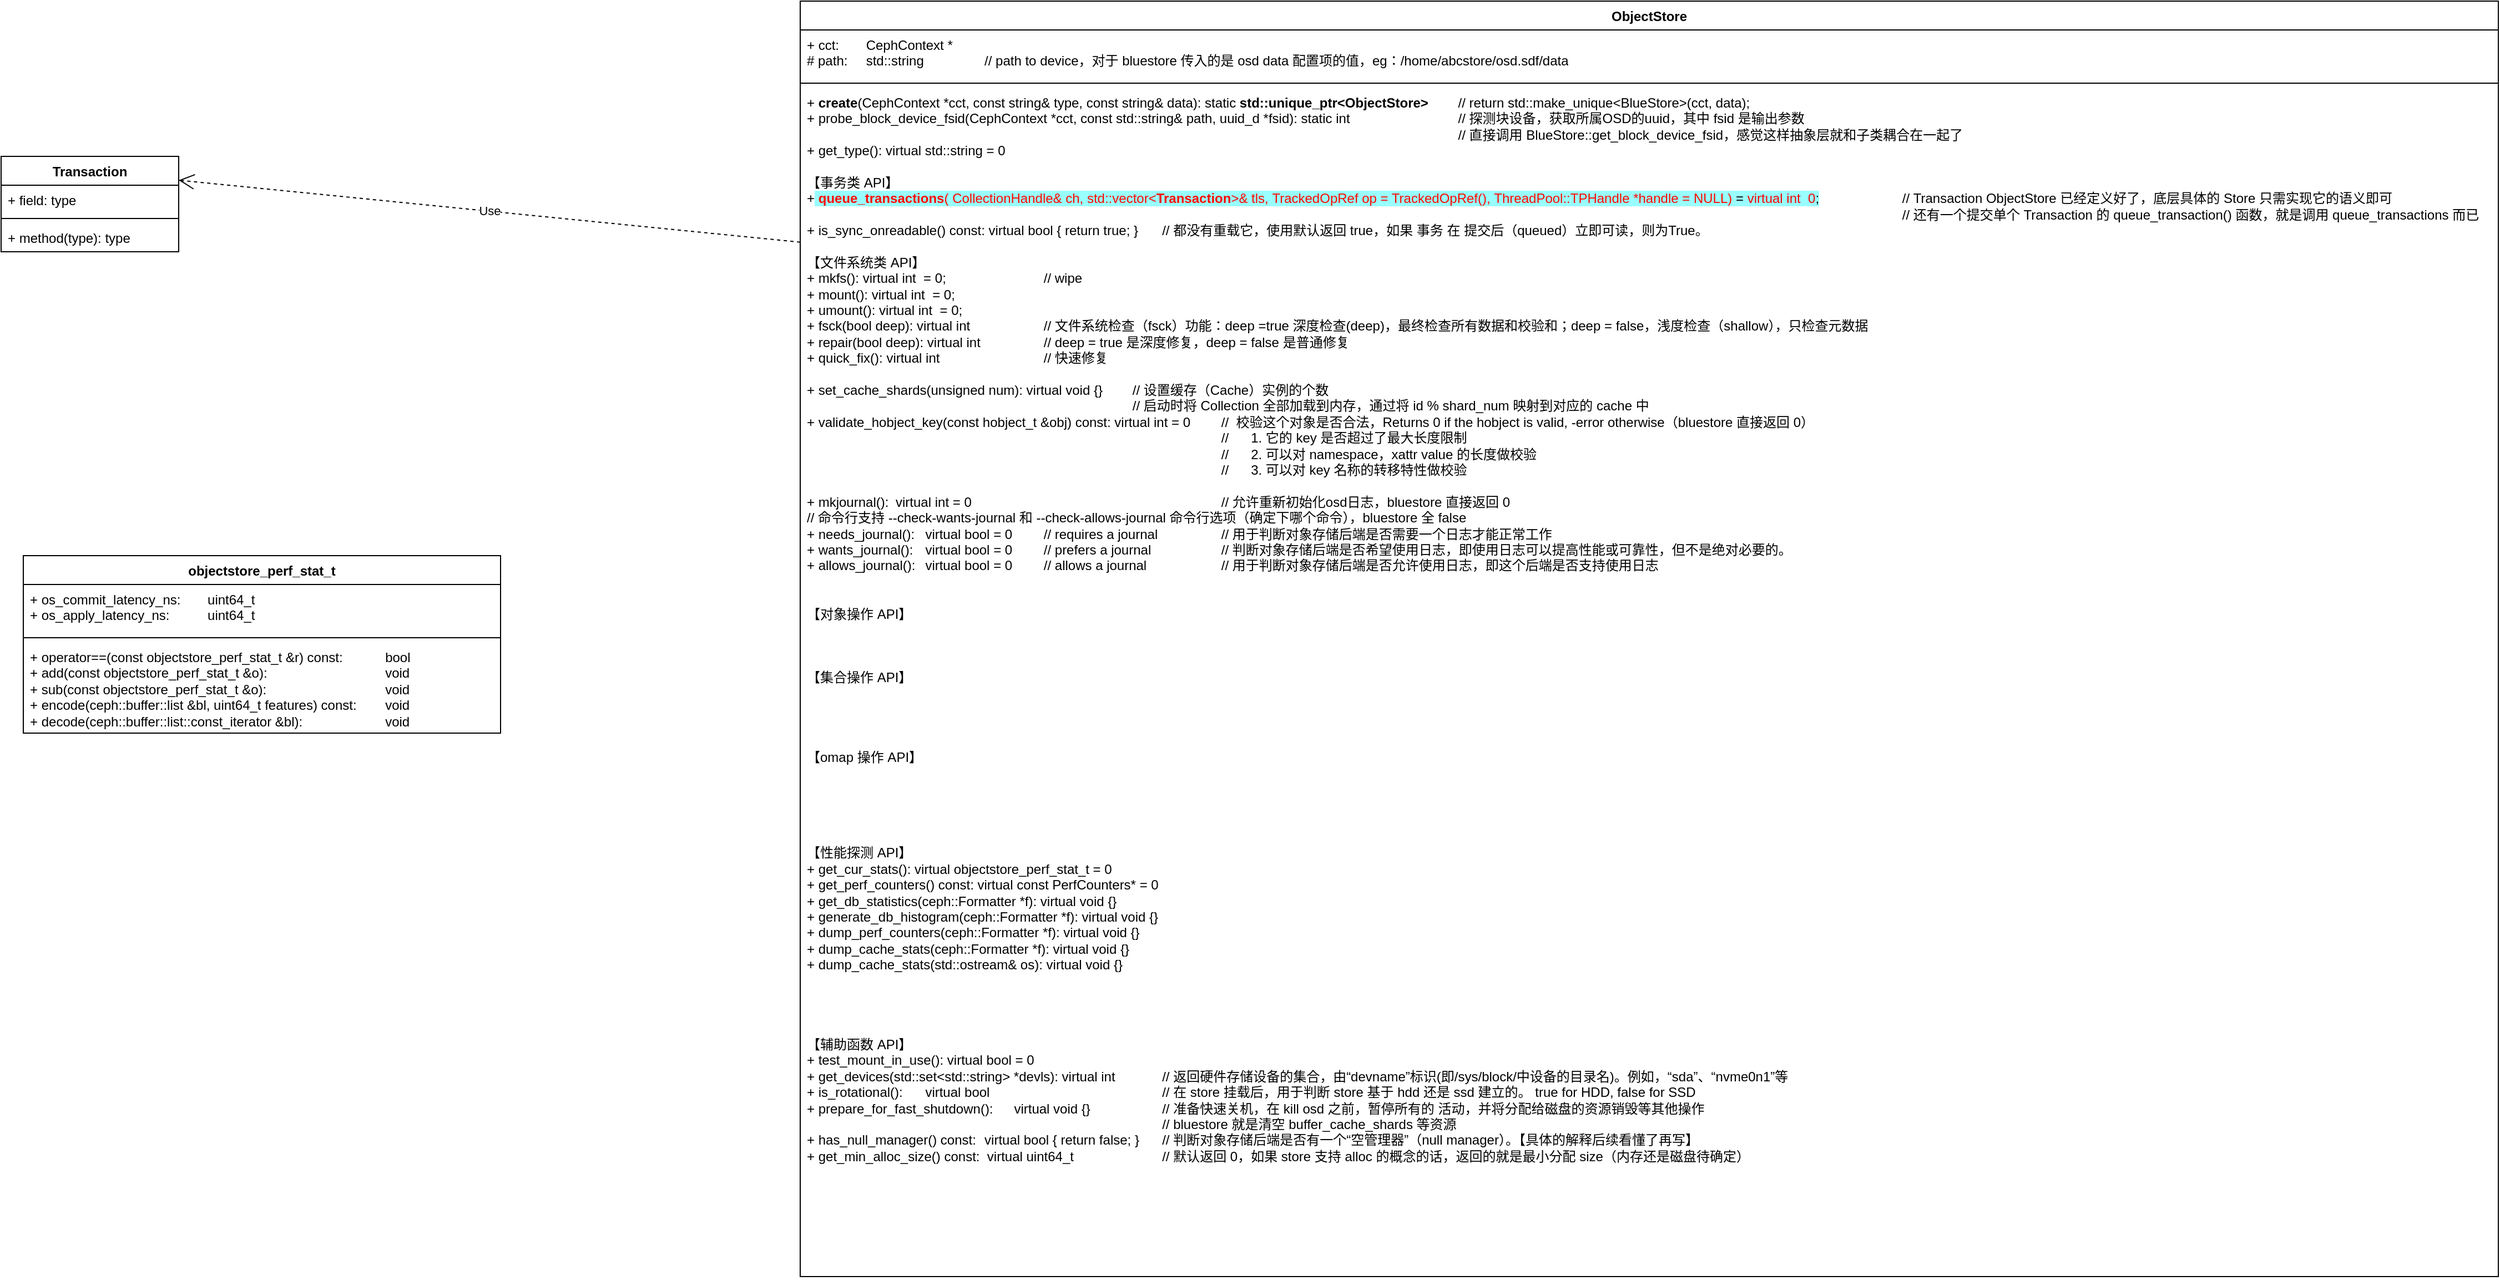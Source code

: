 <mxfile version="24.6.5" type="github">
  <diagram name="第 1 页" id="sBw8oyINrYgJ5OaQSIOL">
    <mxGraphModel dx="2534" dy="1257" grid="1" gridSize="10" guides="1" tooltips="1" connect="1" arrows="1" fold="1" page="1" pageScale="1" pageWidth="827" pageHeight="1169" math="0" shadow="0">
      <root>
        <mxCell id="0" />
        <mxCell id="1" parent="0" />
        <mxCell id="aMAumB6zPVqJgTRKDCEG-1" value="ObjectStore" style="swimlane;fontStyle=1;align=center;verticalAlign=top;childLayout=stackLayout;horizontal=1;startSize=26;horizontalStack=0;resizeParent=1;resizeParentMax=0;resizeLast=0;collapsible=1;marginBottom=0;whiteSpace=wrap;html=1;" parent="1" vertex="1">
          <mxGeometry x="-390" y="210" width="1530" height="1150" as="geometry" />
        </mxCell>
        <mxCell id="aMAumB6zPVqJgTRKDCEG-2" value="+ cct:&lt;span style=&quot;white-space: pre;&quot;&gt;&#x9;&lt;/span&gt;CephContext *&lt;div&gt;#&amp;nbsp;path: &lt;span style=&quot;white-space: pre;&quot;&gt;&#x9;&lt;/span&gt;std::string&lt;span style=&quot;white-space: pre;&quot;&gt;&#x9;&lt;/span&gt;&lt;span style=&quot;white-space: pre;&quot;&gt;&#x9;&lt;/span&gt;//&amp;nbsp;path to device，对于 bluestore 传入的是&amp;nbsp;osd data 配置项的值，eg：/home/abcstore/osd.sdf/data&lt;/div&gt;" style="text;strokeColor=none;fillColor=none;align=left;verticalAlign=top;spacingLeft=4;spacingRight=4;overflow=hidden;rotatable=0;points=[[0,0.5],[1,0.5]];portConstraint=eastwest;whiteSpace=wrap;html=1;" parent="aMAumB6zPVqJgTRKDCEG-1" vertex="1">
          <mxGeometry y="26" width="1530" height="44" as="geometry" />
        </mxCell>
        <mxCell id="aMAumB6zPVqJgTRKDCEG-3" value="" style="line;strokeWidth=1;fillColor=none;align=left;verticalAlign=middle;spacingTop=-1;spacingLeft=3;spacingRight=3;rotatable=0;labelPosition=right;points=[];portConstraint=eastwest;strokeColor=inherit;" parent="aMAumB6zPVqJgTRKDCEG-1" vertex="1">
          <mxGeometry y="70" width="1530" height="8" as="geometry" />
        </mxCell>
        <mxCell id="aMAumB6zPVqJgTRKDCEG-4" value="+ &lt;b&gt;create&lt;/b&gt;(&lt;span style=&quot;background-color: initial;&quot;&gt;CephContext *cct,&amp;nbsp;&lt;/span&gt;&lt;span style=&quot;background-color: initial;&quot;&gt;const string&amp;amp; type,&amp;nbsp;&lt;/span&gt;&lt;span style=&quot;background-color: initial;&quot;&gt;const string&amp;amp; data&lt;/span&gt;): static&amp;nbsp;&lt;b&gt;std::unique_ptr&amp;lt;ObjectStore&amp;gt;&lt;/b&gt;&lt;span style=&quot;white-space: pre;&quot;&gt;&#x9;&lt;/span&gt;//&amp;nbsp;return std::make_unique&amp;lt;BlueStore&amp;gt;(cct, data);&lt;div&gt;+&amp;nbsp;&lt;span style=&quot;background-color: initial;&quot;&gt;probe_block_device_fsid(&lt;/span&gt;&lt;span style=&quot;background-color: initial;&quot;&gt;CephContext *cct,&amp;nbsp;&lt;/span&gt;&lt;span style=&quot;background-color: initial;&quot;&gt;const std::string&amp;amp; path,&amp;nbsp;&lt;/span&gt;&lt;span style=&quot;background-color: initial;&quot;&gt;uuid_d *fsid):&amp;nbsp;&lt;/span&gt;&lt;span style=&quot;background-color: initial;&quot;&gt;static int&lt;span style=&quot;white-space: pre;&quot;&gt;&#x9;&lt;/span&gt;&lt;span style=&quot;white-space: pre;&quot;&gt;&#x9;&lt;/span&gt;&lt;span style=&quot;white-space: pre;&quot;&gt;&#x9;&lt;/span&gt;&lt;span style=&quot;white-space: pre;&quot;&gt;&#x9;&lt;/span&gt;//&amp;nbsp;&lt;/span&gt;&lt;span style=&quot;background-color: initial;&quot;&gt;探测块设备，获取所属OSD的uuid，其中&amp;nbsp;&lt;/span&gt;&lt;span style=&quot;background-color: initial;&quot;&gt;fsid 是输出参数&lt;/span&gt;&lt;/div&gt;&lt;div&gt;&lt;span style=&quot;background-color: initial;&quot;&gt;&lt;span style=&quot;white-space: pre;&quot;&gt;&#x9;&lt;/span&gt;&lt;span style=&quot;white-space: pre;&quot;&gt;&#x9;&lt;/span&gt;&lt;span style=&quot;white-space: pre;&quot;&gt;&#x9;&lt;/span&gt;&lt;span style=&quot;white-space: pre;&quot;&gt;&#x9;&lt;/span&gt;&lt;span style=&quot;white-space: pre;&quot;&gt;&#x9;&lt;/span&gt;&lt;span style=&quot;white-space: pre;&quot;&gt;&#x9;&lt;/span&gt;&lt;span style=&quot;white-space: pre;&quot;&gt;&#x9;&lt;/span&gt;&lt;span style=&quot;white-space: pre;&quot;&gt;&#x9;&lt;/span&gt;&lt;span style=&quot;white-space: pre;&quot;&gt;&#x9;&lt;/span&gt;&lt;span style=&quot;white-space: pre;&quot;&gt;&#x9;&lt;/span&gt;&lt;span style=&quot;white-space: pre;&quot;&gt;&#x9;&lt;/span&gt;&lt;span style=&quot;white-space: pre;&quot;&gt;&#x9;&lt;/span&gt;&lt;span style=&quot;white-space: pre;&quot;&gt;&#x9;&lt;/span&gt;&lt;span style=&quot;white-space: pre;&quot;&gt;&#x9;&lt;/span&gt;&lt;span style=&quot;white-space: pre;&quot;&gt;&#x9;&lt;/span&gt;&lt;span style=&quot;white-space: pre;&quot;&gt;&#x9;&lt;/span&gt;&lt;span style=&quot;white-space: pre;&quot;&gt;&#x9;&lt;/span&gt;&lt;span style=&quot;white-space: pre;&quot;&gt;&#x9;&lt;/span&gt;&lt;span style=&quot;white-space: pre;&quot;&gt;&#x9;&lt;/span&gt;&lt;span style=&quot;white-space: pre;&quot;&gt;&#x9;&lt;/span&gt;&lt;span style=&quot;white-space: pre;&quot;&gt;&#x9;&lt;/span&gt;&lt;span style=&quot;white-space: pre;&quot;&gt;&#x9;&lt;/span&gt;// 直接调用&amp;nbsp;&lt;/span&gt;&lt;span style=&quot;background-color: initial;&quot;&gt;BlueStore::get_block_device_fsid，感觉这样抽象层就和子类耦合在一起了&lt;/span&gt;&lt;span style=&quot;background-color: initial;&quot;&gt;&lt;br&gt;&lt;/span&gt;&lt;/div&gt;&lt;div&gt;&lt;span style=&quot;background-color: initial;&quot;&gt;+&amp;nbsp;&lt;/span&gt;&lt;span style=&quot;background-color: initial;&quot;&gt;get_type():&amp;nbsp;&lt;/span&gt;&lt;span style=&quot;background-color: initial;&quot;&gt;virtual std::string = 0&lt;/span&gt;&lt;/div&gt;&lt;div&gt;&lt;span style=&quot;background-color: initial;&quot;&gt;&lt;br&gt;&lt;/span&gt;&lt;/div&gt;&lt;div&gt;【事务类 API】&lt;/div&gt;&lt;div&gt;&lt;span style=&quot;background-color: initial;&quot;&gt;+&lt;/span&gt;&lt;span style=&quot;background-color: rgb(153, 255, 255);&quot;&gt;&amp;nbsp;&lt;font style=&quot;&quot; color=&quot;#ff0800&quot;&gt;&lt;b&gt;queue_transactions&lt;/b&gt;(&amp;nbsp;CollectionHandle&amp;amp; ch, std::vector&amp;lt;&lt;b&gt;Transaction&lt;/b&gt;&amp;gt;&amp;amp; tls,&amp;nbsp;TrackedOpRef op = TrackedOpRef(),&amp;nbsp;&lt;/font&gt;&lt;font style=&quot;&quot; color=&quot;#ff0800&quot;&gt;ThreadPool::TPHandle *handle = NULL)&lt;/font&gt; =&lt;font style=&quot;&quot; color=&quot;#03ff03&quot;&gt;&amp;nbsp;&lt;/font&gt;&lt;font color=&quot;#f50505&quot;&gt;virtual int&amp;nbsp;&amp;nbsp;0&lt;/font&gt;;&lt;/span&gt;&lt;span style=&quot;background-color: initial; white-space: pre;&quot;&gt;&#x9;&lt;/span&gt;&lt;span style=&quot;background-color: initial; white-space: pre;&quot;&gt;&#x9;&lt;/span&gt;&lt;span style=&quot;background-color: initial; white-space: pre;&quot;&gt;&#x9;&lt;/span&gt;//&amp;nbsp;&lt;span style=&quot;background-color: initial;&quot;&gt;Transaction ObjectStore 已经定义好了，底层具体的 Store 只需实现它的语义即可&lt;/span&gt;&lt;/div&gt;&lt;div&gt;&lt;span style=&quot;background-color: initial;&quot;&gt;&lt;span style=&quot;white-space: pre;&quot;&gt;&#x9;&lt;/span&gt;&lt;span style=&quot;white-space: pre;&quot;&gt;&#x9;&lt;/span&gt;&lt;span style=&quot;white-space: pre;&quot;&gt;&#x9;&lt;/span&gt;&lt;span style=&quot;white-space: pre;&quot;&gt;&#x9;&lt;/span&gt;&lt;span style=&quot;white-space: pre;&quot;&gt;&#x9;&lt;/span&gt;&lt;span style=&quot;white-space: pre;&quot;&gt;&#x9;&lt;/span&gt;&lt;span style=&quot;white-space: pre;&quot;&gt;&#x9;&lt;/span&gt;&lt;span style=&quot;white-space: pre;&quot;&gt;&#x9;&lt;/span&gt;&lt;span style=&quot;white-space: pre;&quot;&gt;&#x9;&lt;/span&gt;&lt;span style=&quot;white-space: pre;&quot;&gt;&#x9;&lt;/span&gt;&lt;span style=&quot;white-space: pre;&quot;&gt;&#x9;&lt;/span&gt;&lt;span style=&quot;white-space: pre;&quot;&gt;&#x9;&lt;/span&gt;&lt;span style=&quot;white-space: pre;&quot;&gt;&#x9;&lt;/span&gt;&lt;span style=&quot;white-space: pre;&quot;&gt;&#x9;&lt;/span&gt;&lt;span style=&quot;white-space: pre;&quot;&gt;&#x9;&lt;/span&gt;&lt;span style=&quot;white-space: pre;&quot;&gt;&#x9;&lt;/span&gt;&lt;span style=&quot;white-space: pre;&quot;&gt;&#x9;&lt;/span&gt;&lt;span style=&quot;white-space: pre;&quot;&gt;&#x9;&lt;/span&gt;&lt;span style=&quot;white-space: pre;&quot;&gt;&#x9;&lt;/span&gt;&lt;span style=&quot;white-space: pre;&quot;&gt;&#x9;&lt;/span&gt;&lt;span style=&quot;white-space: pre;&quot;&gt;&#x9;&lt;/span&gt;&lt;span style=&quot;white-space: pre;&quot;&gt;&#x9;&lt;/span&gt;&lt;span style=&quot;white-space: pre;&quot;&gt;&#x9;&lt;/span&gt;&lt;span style=&quot;white-space: pre;&quot;&gt;&#x9;&lt;/span&gt;&lt;span style=&quot;white-space: pre;&quot;&gt;&#x9;&lt;/span&gt;&lt;span style=&quot;white-space: pre;&quot;&gt;&#x9;&lt;/span&gt;&lt;span style=&quot;white-space: pre;&quot;&gt;&#x9;&lt;/span&gt;&lt;span style=&quot;white-space: pre;&quot;&gt;&#x9;&lt;/span&gt;&lt;span style=&quot;white-space: pre;&quot;&gt;&#x9;&lt;/span&gt;&lt;span style=&quot;white-space: pre;&quot;&gt;&#x9;&lt;/span&gt;&lt;span style=&quot;white-space: pre;&quot;&gt;&#x9;&lt;/span&gt;&lt;span style=&quot;white-space: pre;&quot;&gt;&#x9;&lt;/span&gt;&lt;span style=&quot;white-space: pre;&quot;&gt;&#x9;&lt;/span&gt;&lt;span style=&quot;white-space: pre;&quot;&gt;&#x9;&lt;/span&gt;&lt;span style=&quot;white-space: pre;&quot;&gt;&#x9;&lt;/span&gt;&lt;span style=&quot;white-space: pre;&quot;&gt;&#x9;&lt;span style=&quot;white-space: pre;&quot;&gt;&#x9;&lt;/span&gt;&lt;/span&gt;// 还有一个提交单个 Transaction 的&amp;nbsp;&lt;/span&gt;&lt;span style=&quot;background-color: initial;&quot;&gt;queue_transaction() 函数，就是调用&amp;nbsp;&lt;/span&gt;&lt;span style=&quot;background-color: initial;&quot;&gt;queue_transactions 而已&lt;/span&gt;&lt;span style=&quot;background-color: initial;&quot;&gt;&lt;br&gt;&lt;/span&gt;&lt;/div&gt;&lt;div&gt;&lt;span style=&quot;background-color: initial;&quot;&gt;+&amp;nbsp;&lt;/span&gt;&lt;span style=&quot;background-color: initial;&quot;&gt;is_sync_onreadable() const:&amp;nbsp;&lt;/span&gt;&lt;span style=&quot;background-color: initial;&quot;&gt;virtual bool { return true; }&lt;span style=&quot;white-space: pre;&quot;&gt;&#x9;&lt;/span&gt;// 都没有重载它，使用默认返回 true，&lt;/span&gt;&lt;span style=&quot;background-color: initial;&quot;&gt;如果 事务 在 提交后（queued）立即可读，则为True。&lt;/span&gt;&lt;/div&gt;&lt;div&gt;&lt;span style=&quot;background-color: initial;&quot;&gt;&lt;br&gt;&lt;/span&gt;&lt;/div&gt;&lt;div&gt;&lt;span style=&quot;background-color: initial;&quot;&gt;【文件系统类 API】&lt;/span&gt;&lt;/div&gt;&lt;div&gt;&lt;span style=&quot;background-color: initial;&quot;&gt;+&amp;nbsp;&lt;/span&gt;&lt;span style=&quot;background-color: initial;&quot;&gt;mkfs():&amp;nbsp;&lt;/span&gt;&lt;span style=&quot;background-color: initial;&quot;&gt;virtual int&lt;/span&gt;&lt;span style=&quot;background-color: initial;&quot;&gt;&amp;nbsp;&lt;/span&gt;&lt;span style=&quot;background-color: initial;&quot;&gt;&amp;nbsp;= 0;&amp;nbsp; &lt;/span&gt;&lt;span style=&quot;background-color: initial; white-space: pre;&quot;&gt;&#x9;&lt;/span&gt;&lt;span style=&quot;background-color: initial; white-space: pre;&quot;&gt;&#x9;&lt;/span&gt;&lt;span style=&quot;background-color: initial; white-space: pre;&quot;&gt;&#x9;&lt;/span&gt;&lt;span style=&quot;background-color: initial;&quot;&gt;// wipe&lt;/span&gt;&lt;/div&gt;&lt;div&gt;&lt;span style=&quot;background-color: initial;&quot;&gt;&lt;div&gt;+ mount():&amp;nbsp;&lt;span style=&quot;background-color: initial;&quot;&gt;virtual int&lt;/span&gt;&lt;span style=&quot;background-color: initial;&quot;&gt;&amp;nbsp;&lt;/span&gt;&lt;span style=&quot;background-color: initial;&quot;&gt;&amp;nbsp;= 0;&lt;/span&gt;&lt;/div&gt;&lt;/span&gt;&lt;span style=&quot;background-color: initial;&quot;&gt;&lt;div&gt;+ umount():&amp;nbsp;&lt;span style=&quot;background-color: initial;&quot;&gt;virtual int&lt;/span&gt;&lt;span style=&quot;background-color: initial;&quot;&gt;&amp;nbsp;&lt;/span&gt;&lt;span style=&quot;background-color: initial;&quot;&gt;&amp;nbsp;= 0;&lt;/span&gt;&lt;/div&gt;&lt;/span&gt;&lt;span style=&quot;background-color: initial;&quot;&gt;&lt;div&gt;+ fsck(bool deep):&amp;nbsp;virtual int&lt;span style=&quot;white-space: pre;&quot;&gt;&#x9;&lt;/span&gt;&lt;span style=&quot;white-space: pre;&quot;&gt;&#x9;&lt;/span&gt;&lt;span style=&quot;white-space: pre;&quot;&gt;&#x9;&lt;/span&gt;//&amp;nbsp;文件系统检查（fsck）功能：deep =true 深度检查(deep)，最终检查所有数据和校验和；deep = false，浅度检查（shallow），只检查元数据&lt;/div&gt;&lt;div&gt;+&amp;nbsp;repair(bool deep):&amp;nbsp;virtual int&lt;span style=&quot;white-space: pre;&quot;&gt;&#x9;&lt;/span&gt;&lt;span style=&quot;white-space: pre;&quot;&gt;&#x9;&lt;/span&gt;&lt;span style=&quot;white-space: pre;&quot;&gt;&#x9;&lt;/span&gt;// deep = true 是深度修复，deep = false 是普通修复&lt;/div&gt;&lt;div&gt;+&amp;nbsp;quick_fix():&amp;nbsp;virtual int&amp;nbsp;&lt;span style=&quot;white-space: pre;&quot;&gt;&#x9;&lt;/span&gt;&lt;span style=&quot;white-space: pre;&quot;&gt;&#x9;&lt;/span&gt;&lt;span style=&quot;white-space: pre;&quot;&gt;&#x9;&lt;/span&gt;&lt;span style=&quot;white-space: pre;&quot;&gt;&#x9;&lt;/span&gt;// 快速修复&lt;/div&gt;&lt;div&gt;&lt;br&gt;&lt;/div&gt;&lt;div&gt;+&amp;nbsp;set_cache_shards(unsigned num):&amp;nbsp;virtual void {}&lt;span style=&quot;white-space: pre;&quot;&gt;&#x9;&lt;/span&gt;// 设置缓存（Cache）实例的个数&lt;/div&gt;&lt;div&gt;&lt;span style=&quot;white-space: pre;&quot;&gt;&#x9;&lt;/span&gt;&lt;span style=&quot;white-space: pre;&quot;&gt;&#x9;&lt;/span&gt;&lt;span style=&quot;white-space: pre;&quot;&gt;&#x9;&lt;/span&gt;&lt;span style=&quot;white-space: pre;&quot;&gt;&#x9;&lt;/span&gt;&lt;span style=&quot;white-space: pre;&quot;&gt;&#x9;&lt;/span&gt;&lt;span style=&quot;white-space: pre;&quot;&gt;&#x9;&lt;/span&gt;&lt;span style=&quot;white-space: pre;&quot;&gt;&#x9;&lt;/span&gt;&lt;span style=&quot;white-space: pre;&quot;&gt;&#x9;&lt;/span&gt;&lt;span style=&quot;white-space: pre;&quot;&gt;&#x9;&lt;/span&gt;&lt;span style=&quot;white-space: pre;&quot;&gt;&#x9;&lt;/span&gt;&lt;span style=&quot;white-space: pre;&quot;&gt;&#x9;&lt;/span&gt;// 启动时将 Collection 全部加载到内存，通过将 id %&amp;nbsp;shard_num 映射到对应的 cache 中&lt;br&gt;&lt;/div&gt;&lt;div&gt;+&amp;nbsp;validate_hobject_key(const hobject_t &amp;amp;obj) const:&amp;nbsp;virtual int = 0&lt;span style=&quot;white-space: pre;&quot;&gt;&#x9;&lt;/span&gt;//&amp;nbsp; 校验这个对象是否合法，Returns 0 if the hobject is valid, -error otherwise（bluestore 直接返回 0）&lt;/div&gt;&lt;div&gt;&lt;span style=&quot;white-space: pre;&quot;&gt;&#x9;&lt;/span&gt;&lt;span style=&quot;white-space: pre;&quot;&gt;&#x9;&lt;/span&gt;&lt;span style=&quot;white-space: pre;&quot;&gt;&#x9;&lt;/span&gt;&lt;span style=&quot;white-space: pre;&quot;&gt;&#x9;&lt;/span&gt;&lt;span style=&quot;white-space: pre;&quot;&gt;&#x9;&lt;/span&gt;&lt;span style=&quot;white-space: pre;&quot;&gt;&#x9;&lt;/span&gt;&lt;span style=&quot;white-space: pre;&quot;&gt;&#x9;&lt;/span&gt;&lt;span style=&quot;white-space: pre;&quot;&gt;&#x9;&lt;/span&gt;&lt;span style=&quot;white-space: pre;&quot;&gt;&#x9;&lt;/span&gt;&lt;span style=&quot;white-space: pre;&quot;&gt;&#x9;&lt;/span&gt;&lt;span style=&quot;white-space: pre;&quot;&gt;&#x9;&lt;/span&gt;&lt;span style=&quot;white-space: pre;&quot;&gt;&#x9;&lt;/span&gt;&lt;span style=&quot;white-space: pre;&quot;&gt;&#x9;&lt;/span&gt;&lt;span style=&quot;white-space: pre;&quot;&gt;&#x9;&lt;/span&gt;//&lt;span style=&quot;white-space: pre;&quot;&gt;&#x9;&lt;/span&gt;1. 它的 key 是否超过了最大长度限制&lt;br&gt;&lt;/div&gt;&lt;div&gt;&lt;span style=&quot;white-space: pre;&quot;&gt;&#x9;&lt;/span&gt;&lt;span style=&quot;white-space: pre;&quot;&gt;&#x9;&lt;/span&gt;&lt;span style=&quot;white-space: pre;&quot;&gt;&#x9;&lt;/span&gt;&lt;span style=&quot;white-space: pre;&quot;&gt;&#x9;&lt;/span&gt;&lt;span style=&quot;white-space: pre;&quot;&gt;&#x9;&lt;/span&gt;&lt;span style=&quot;white-space: pre;&quot;&gt;&#x9;&lt;/span&gt;&lt;span style=&quot;white-space: pre;&quot;&gt;&#x9;&lt;/span&gt;&lt;span style=&quot;white-space: pre;&quot;&gt;&#x9;&lt;/span&gt;&lt;span style=&quot;white-space: pre;&quot;&gt;&#x9;&lt;/span&gt;&lt;span style=&quot;white-space: pre;&quot;&gt;&#x9;&lt;/span&gt;&lt;span style=&quot;white-space: pre;&quot;&gt;&#x9;&lt;/span&gt;&lt;span style=&quot;white-space: pre;&quot;&gt;&#x9;&lt;/span&gt;&lt;span style=&quot;white-space: pre;&quot;&gt;&#x9;&lt;/span&gt;&lt;span style=&quot;white-space: pre;&quot;&gt;&#x9;&lt;/span&gt;//&lt;span style=&quot;white-space: pre;&quot;&gt;&#x9;&lt;/span&gt;2. 可以对 namespace，xattr value 的长度做校验&lt;br&gt;&lt;/div&gt;&lt;div&gt;&lt;span style=&quot;white-space: pre;&quot;&gt;&#x9;&lt;/span&gt;&lt;span style=&quot;white-space: pre;&quot;&gt;&#x9;&lt;/span&gt;&lt;span style=&quot;white-space: pre;&quot;&gt;&#x9;&lt;/span&gt;&lt;span style=&quot;white-space: pre;&quot;&gt;&#x9;&lt;/span&gt;&lt;span style=&quot;white-space: pre;&quot;&gt;&#x9;&lt;/span&gt;&lt;span style=&quot;white-space: pre;&quot;&gt;&#x9;&lt;/span&gt;&lt;span style=&quot;white-space: pre;&quot;&gt;&#x9;&lt;/span&gt;&lt;span style=&quot;white-space: pre;&quot;&gt;&#x9;&lt;/span&gt;&lt;span style=&quot;white-space: pre;&quot;&gt;&#x9;&lt;/span&gt;&lt;span style=&quot;white-space: pre;&quot;&gt;&#x9;&lt;/span&gt;&lt;span style=&quot;white-space: pre;&quot;&gt;&#x9;&lt;/span&gt;&lt;span style=&quot;white-space: pre;&quot;&gt;&#x9;&lt;/span&gt;&lt;span style=&quot;white-space: pre;&quot;&gt;&#x9;&lt;/span&gt;&lt;span style=&quot;white-space: pre;&quot;&gt;&#x9;&lt;/span&gt;//&lt;span style=&quot;white-space: pre;&quot;&gt;&#x9;&lt;/span&gt;3. 可以对 key 名称的转移特性做校验&lt;br&gt;&lt;/div&gt;&lt;/span&gt;&lt;span style=&quot;background-color: initial;&quot;&gt;&lt;div&gt;&lt;br&gt;&lt;/div&gt;&lt;div&gt;+&amp;nbsp;mkjournal():&lt;span style=&quot;white-space: pre;&quot;&gt;&#x9;&lt;/span&gt;&lt;span style=&quot;background-color: initial;&quot;&gt;virtual int = 0&lt;span style=&quot;white-space: pre;&quot;&gt;&#x9;&lt;/span&gt;&lt;span style=&quot;white-space: pre;&quot;&gt;&#x9;&lt;/span&gt;&lt;span style=&quot;white-space: pre;&quot;&gt;&#x9;&lt;/span&gt;&lt;span style=&quot;white-space: pre;&quot;&gt;&#x9;&lt;/span&gt;&lt;span style=&quot;white-space: pre;&quot;&gt;&#x9;&lt;/span&gt;&lt;span style=&quot;white-space: pre;&quot;&gt;&#x9;&lt;/span&gt;&lt;span style=&quot;white-space: pre;&quot;&gt;&#x9;&lt;/span&gt;&lt;span style=&quot;white-space: pre;&quot;&gt;&#x9;&lt;/span&gt;&lt;span style=&quot;white-space: pre;&quot;&gt;&#x9;&lt;/span&gt;//&amp;nbsp;&lt;/span&gt;&lt;span style=&quot;background-color: initial;&quot;&gt;允许重新初始化osd日志，&lt;/span&gt;&lt;span style=&quot;background-color: initial;&quot;&gt;bluestore&lt;/span&gt;&lt;span style=&quot;background-color: initial;&quot;&gt;&amp;nbsp;直接返回 0&lt;/span&gt;&lt;/div&gt;&lt;/span&gt;&lt;span style=&quot;background-color: initial;&quot;&gt;&lt;div&gt;// 命令行支持 --check-wants-journal 和 --check-allows-journal&amp;nbsp;&lt;span style=&quot;background-color: initial;&quot;&gt;命令行选项（确定下哪个命令），bluestore 全 false&lt;/span&gt;&lt;/div&gt;&lt;/span&gt;&lt;span style=&quot;background-color: initial;&quot;&gt;&lt;div&gt;+&amp;nbsp;needs_journal():&lt;span style=&quot;white-space: pre;&quot;&gt;&#x9;&lt;/span&gt;&lt;span style=&quot;background-color: initial;&quot;&gt;virtual bool&amp;nbsp;&lt;/span&gt;&lt;span style=&quot;background-color: initial;&quot;&gt;= 0&lt;span style=&quot;white-space: pre;&quot;&gt;&#x9;&lt;/span&gt;//&amp;nbsp;&lt;/span&gt;&lt;span style=&quot;background-color: initial;&quot;&gt;requires a journal&lt;span style=&quot;white-space: pre;&quot;&gt;&#x9;&lt;/span&gt;&lt;span style=&quot;white-space: pre;&quot;&gt;&#x9;&lt;/span&gt;&lt;span style=&quot;white-space: pre;&quot;&gt;&#x9;&lt;/span&gt;//&amp;nbsp;&lt;/span&gt;&lt;span style=&quot;background-color: initial;&quot;&gt;用于判断对象存储后端是否需要一个日志才能正常工作&lt;/span&gt;&lt;/div&gt;&lt;div&gt;&lt;span style=&quot;background-color: initial;&quot;&gt;+&amp;nbsp;&lt;/span&gt;&lt;span style=&quot;background-color: initial;&quot;&gt;wants_journal()&lt;/span&gt;&lt;span style=&quot;background-color: initial;&quot;&gt;:&lt;/span&gt;&lt;span style=&quot;background-color: initial; white-space: pre;&quot;&gt;&#x9;&lt;/span&gt;&lt;span style=&quot;background-color: initial;&quot;&gt;virtual bool&amp;nbsp;&lt;/span&gt;&lt;span style=&quot;background-color: initial;&quot;&gt;= 0&lt;span style=&quot;white-space: pre;&quot;&gt;&#x9;&lt;/span&gt;//&amp;nbsp;&lt;/span&gt;&lt;span style=&quot;background-color: initial;&quot;&gt;prefers a journal&lt;span style=&quot;white-space: pre;&quot;&gt;&#x9;&lt;/span&gt;&lt;span style=&quot;white-space: pre;&quot;&gt;&#x9;&lt;/span&gt;&lt;span style=&quot;white-space: pre;&quot;&gt;&#x9;&lt;/span&gt;//&amp;nbsp;&lt;/span&gt;&lt;span style=&quot;background-color: initial;&quot;&gt;判断对象存储后端是否希望使用日志，即使用日志可以提高性能或可靠性，但不是绝对必要的。&lt;/span&gt;&lt;/div&gt;&lt;/span&gt;&lt;span style=&quot;background-color: initial;&quot;&gt;&lt;div&gt;&lt;span style=&quot;background-color: initial;&quot;&gt;+&amp;nbsp;&lt;/span&gt;&lt;span style=&quot;background-color: initial;&quot;&gt;allows_journal()&lt;/span&gt;&lt;span style=&quot;background-color: initial;&quot;&gt;:&lt;/span&gt;&lt;span style=&quot;background-color: initial; white-space: pre;&quot;&gt;&#x9;&lt;/span&gt;&lt;span style=&quot;background-color: initial;&quot;&gt;virtual bool&amp;nbsp;&lt;/span&gt;&lt;span style=&quot;background-color: initial;&quot;&gt;= 0&lt;span style=&quot;white-space: pre;&quot;&gt;&#x9;&lt;/span&gt;//&amp;nbsp;&lt;/span&gt;&lt;span style=&quot;background-color: initial;&quot;&gt;allows a journal&lt;span style=&quot;white-space: pre;&quot;&gt;&#x9;&lt;/span&gt;&lt;span style=&quot;white-space: pre;&quot;&gt;&#x9;&lt;/span&gt;&lt;span style=&quot;white-space: pre;&quot;&gt;&#x9;&lt;/span&gt;//&amp;nbsp;&lt;/span&gt;&lt;span style=&quot;background-color: initial;&quot;&gt;用于判断对象存储后端是否允许使用日志，即这个后端是否支持使用日志&lt;/span&gt;&lt;/div&gt;&lt;/span&gt;&lt;span style=&quot;background-color: initial;&quot;&gt;&lt;div&gt;&lt;br&gt;&lt;/div&gt;&lt;div&gt;&lt;br&gt;&lt;/div&gt;&lt;div&gt;【对象操作 API】&lt;/div&gt;&lt;div&gt;&lt;br&gt;&lt;/div&gt;&lt;div&gt;&lt;br&gt;&lt;/div&gt;&lt;div&gt;&lt;br&gt;&lt;/div&gt;&lt;div&gt;【集合操作 API】&lt;/div&gt;&lt;div&gt;&lt;br&gt;&lt;/div&gt;&lt;div&gt;&lt;br&gt;&lt;/div&gt;&lt;div&gt;&lt;br&gt;&lt;/div&gt;&lt;div&gt;&lt;br&gt;&lt;/div&gt;&lt;div&gt;【omap 操作 API】&lt;/div&gt;&lt;div&gt;&lt;br&gt;&lt;/div&gt;&lt;div&gt;&lt;br&gt;&lt;/div&gt;&lt;div&gt;&lt;br&gt;&lt;/div&gt;&lt;div&gt;&lt;br&gt;&lt;/div&gt;&lt;div&gt;&lt;br&gt;&lt;/div&gt;&lt;div&gt;【性能探测 API】&lt;/div&gt;&lt;div&gt;+&amp;nbsp;get_cur_stats(): virtual objectstore_perf_stat_t = 0&lt;/div&gt;&lt;div&gt;+&amp;nbsp;get_perf_counters() const:&amp;nbsp;virtual const PerfCounters* = 0&lt;/div&gt;&lt;div&gt;+&amp;nbsp;get_db_statistics(ceph::Formatter *f):&amp;nbsp;virtual void {}&lt;/div&gt;&lt;div&gt;+&amp;nbsp;generate_db_histogram&lt;span style=&quot;background-color: initial;&quot;&gt;(ceph::Formatter *f):&amp;nbsp;virtual void {}&lt;/span&gt;&lt;/div&gt;&lt;div&gt;&lt;span style=&quot;background-color: initial;&quot;&gt;+&amp;nbsp;&lt;/span&gt;&lt;span style=&quot;background-color: initial;&quot;&gt;dump_perf_counters(ceph::Formatter *f):&amp;nbsp;&lt;/span&gt;&lt;span style=&quot;background-color: initial;&quot;&gt;virtual void {}&lt;/span&gt;&lt;/div&gt;&lt;div&gt;&lt;span style=&quot;background-color: initial;&quot;&gt;+&amp;nbsp;&lt;/span&gt;&lt;span style=&quot;background-color: initial;&quot;&gt;dump_cache_stats(ceph::Formatter *f):&amp;nbsp;&lt;/span&gt;&lt;span style=&quot;background-color: initial;&quot;&gt;virtual void&amp;nbsp;&lt;/span&gt;&lt;span style=&quot;background-color: initial;&quot;&gt;{}&lt;/span&gt;&lt;/div&gt;&lt;div&gt;&lt;span style=&quot;background-color: initial;&quot;&gt;+&amp;nbsp;&lt;/span&gt;&lt;span style=&quot;background-color: initial;&quot;&gt;dump_cache_stats(std::ostream&amp;amp; os):&amp;nbsp;&lt;/span&gt;&lt;span style=&quot;background-color: initial;&quot;&gt;virtual void {}&lt;/span&gt;&lt;/div&gt;&lt;/span&gt;&lt;span style=&quot;background-color: initial;&quot;&gt;&lt;div&gt;&lt;br&gt;&lt;/div&gt;&lt;div&gt;&lt;br&gt;&lt;/div&gt;&lt;div&gt;&lt;br&gt;&lt;/div&gt;&lt;div&gt;&lt;br&gt;&lt;/div&gt;&lt;div&gt;【辅助函数 API】&lt;/div&gt;&lt;div&gt;+ test_mount_in_use():&amp;nbsp;virtual bool = 0&lt;br&gt;&lt;/div&gt;&lt;div&gt;+ get_devices(std::set&amp;lt;std::string&amp;gt; *devls):&amp;nbsp;virtual int&lt;span style=&quot;white-space: pre;&quot;&gt;&#x9;&lt;/span&gt;&lt;span style=&quot;white-space: pre;&quot;&gt;&#x9;&lt;/span&gt;//&amp;nbsp;返回硬件存储设备的集合，由“devname”标识(即/sys/block/中设备的目录名)。例如，“sda”、“nvme0n1”等&lt;/div&gt;&lt;div&gt;+&amp;nbsp;is_rotational():&lt;span style=&quot;white-space: pre;&quot;&gt;&#x9;&lt;/span&gt;&lt;span style=&quot;background-color: initial;&quot;&gt;virtual bool&lt;span style=&quot;white-space: pre;&quot;&gt;&#x9;&lt;/span&gt;&lt;span style=&quot;white-space: pre;&quot;&gt;&#x9;&lt;/span&gt;&lt;span style=&quot;white-space: pre;&quot;&gt;&#x9;&lt;/span&gt;&lt;span style=&quot;white-space: pre;&quot;&gt;&#x9;&lt;/span&gt;&lt;span style=&quot;white-space: pre;&quot;&gt;&#x9;&lt;/span&gt;&lt;span style=&quot;white-space: pre;&quot;&gt;&#x9;&lt;/span&gt;// 在 store 挂载后，用于判断 store 基于 hdd 还是 ssd 建立的。&lt;/span&gt;&lt;span style=&quot;background-color: initial;&quot;&gt;&amp;nbsp;true for HDD, false for SSD&lt;/span&gt;&lt;/div&gt;&lt;div&gt;&lt;span style=&quot;background-color: initial;&quot;&gt;+&amp;nbsp;&lt;/span&gt;&lt;span style=&quot;background-color: initial;&quot;&gt;prepare_for_fast_shutdown():&lt;span style=&quot;white-space: pre;&quot;&gt;&#x9;&lt;/span&gt;&lt;/span&gt;&lt;span style=&quot;background-color: initial;&quot;&gt;virtual void {}&lt;span style=&quot;white-space: pre;&quot;&gt;&#x9;&lt;/span&gt;&lt;span style=&quot;white-space: pre;&quot;&gt;&#x9;&lt;/span&gt;&lt;span style=&quot;white-space: pre;&quot;&gt;&#x9;&lt;/span&gt;// 准备快速关机，&lt;/span&gt;&lt;span style=&quot;background-color: initial;&quot;&gt;在 kill osd 之前，暂停所有的 活动，并&lt;/span&gt;&lt;span style=&quot;background-color: initial;&quot;&gt;将分配给磁盘的资源销毁等其他操作&lt;/span&gt;&lt;/div&gt;&lt;/span&gt;&lt;span style=&quot;background-color: initial;&quot;&gt;&lt;div&gt;&lt;span style=&quot;background-color: initial;&quot;&gt;&lt;span style=&quot;white-space: pre;&quot;&gt;&#x9;&lt;/span&gt;&lt;span style=&quot;white-space: pre;&quot;&gt;&#x9;&lt;/span&gt;&lt;span style=&quot;white-space: pre;&quot;&gt;&#x9;&lt;/span&gt;&lt;span style=&quot;white-space: pre;&quot;&gt;&#x9;&lt;/span&gt;&lt;span style=&quot;white-space: pre;&quot;&gt;&#x9;&lt;/span&gt;&lt;span style=&quot;white-space: pre;&quot;&gt;&#x9;&lt;/span&gt;&lt;span style=&quot;white-space: pre;&quot;&gt;&#x9;&lt;/span&gt;&lt;span style=&quot;white-space: pre;&quot;&gt;&#x9;&lt;/span&gt;&lt;span style=&quot;white-space: pre;&quot;&gt;&#x9;&lt;/span&gt;&lt;span style=&quot;white-space: pre;&quot;&gt;&#x9;&lt;/span&gt;&lt;span style=&quot;white-space: pre;&quot;&gt;&#x9;&lt;/span&gt;&lt;span style=&quot;white-space: pre;&quot;&gt;&#x9;&lt;/span&gt;// bluestore 就是清空&amp;nbsp;&lt;/span&gt;&lt;span style=&quot;background-color: initial;&quot;&gt;buffer_cache_shards 等资源&lt;/span&gt;&lt;span style=&quot;background-color: initial;&quot;&gt;&lt;br&gt;&lt;/span&gt;&lt;/div&gt;&lt;div&gt;&lt;span style=&quot;background-color: initial;&quot;&gt;+&amp;nbsp;&lt;/span&gt;&lt;span style=&quot;background-color: initial;&quot;&gt;has_null_manager() const:&lt;span style=&quot;white-space: pre;&quot;&gt;&#x9;&lt;/span&gt;&lt;/span&gt;&lt;span style=&quot;background-color: initial;&quot;&gt;virtual bool&amp;nbsp;&lt;/span&gt;&lt;span style=&quot;background-color: initial;&quot;&gt;{ return false; }&lt;span style=&quot;white-space: pre;&quot;&gt;&#x9;&lt;/span&gt;//&amp;nbsp;&lt;/span&gt;&lt;span style=&quot;background-color: initial;&quot;&gt;判断对象存储后端是否有一个“空管理器”（null manager）。【具体的解释后续看懂了再写】&lt;/span&gt;&lt;/div&gt;&lt;div&gt;&lt;span style=&quot;background-color: initial;&quot;&gt;+&amp;nbsp;&lt;/span&gt;&lt;span style=&quot;background-color: initial;&quot;&gt;get_min_alloc_size() const:&amp;nbsp;&lt;/span&gt;&lt;span style=&quot;background-color: initial;&quot;&gt;&amp;nbsp;virtual uint64_t&lt;span style=&quot;white-space: pre;&quot;&gt;&#x9;&lt;/span&gt;&lt;span style=&quot;white-space: pre;&quot;&gt;&#x9;&lt;/span&gt;&lt;span style=&quot;white-space: pre;&quot;&gt;&#x9;&lt;/span&gt;// 默认返回 0，如果 store 支持 alloc 的概念的话，返回的就是最小分配 size（内存还是磁盘待确定）&lt;/span&gt;&lt;/div&gt;&lt;/span&gt;&lt;/div&gt;" style="text;strokeColor=none;fillColor=none;align=left;verticalAlign=top;spacingLeft=4;spacingRight=4;overflow=hidden;rotatable=0;points=[[0,0.5],[1,0.5]];portConstraint=eastwest;whiteSpace=wrap;html=1;" parent="aMAumB6zPVqJgTRKDCEG-1" vertex="1">
          <mxGeometry y="78" width="1530" height="1072" as="geometry" />
        </mxCell>
        <mxCell id="Et3FqIj_8A3w_65-R5ay-1" value="Transaction" style="swimlane;fontStyle=1;align=center;verticalAlign=top;childLayout=stackLayout;horizontal=1;startSize=26;horizontalStack=0;resizeParent=1;resizeParentMax=0;resizeLast=0;collapsible=1;marginBottom=0;whiteSpace=wrap;html=1;" vertex="1" parent="1">
          <mxGeometry x="-1110" y="350" width="160" height="86" as="geometry" />
        </mxCell>
        <mxCell id="Et3FqIj_8A3w_65-R5ay-2" value="+ field: type" style="text;strokeColor=none;fillColor=none;align=left;verticalAlign=top;spacingLeft=4;spacingRight=4;overflow=hidden;rotatable=0;points=[[0,0.5],[1,0.5]];portConstraint=eastwest;whiteSpace=wrap;html=1;" vertex="1" parent="Et3FqIj_8A3w_65-R5ay-1">
          <mxGeometry y="26" width="160" height="26" as="geometry" />
        </mxCell>
        <mxCell id="Et3FqIj_8A3w_65-R5ay-3" value="" style="line;strokeWidth=1;fillColor=none;align=left;verticalAlign=middle;spacingTop=-1;spacingLeft=3;spacingRight=3;rotatable=0;labelPosition=right;points=[];portConstraint=eastwest;strokeColor=inherit;" vertex="1" parent="Et3FqIj_8A3w_65-R5ay-1">
          <mxGeometry y="52" width="160" height="8" as="geometry" />
        </mxCell>
        <mxCell id="Et3FqIj_8A3w_65-R5ay-4" value="+ method(type): type" style="text;strokeColor=none;fillColor=none;align=left;verticalAlign=top;spacingLeft=4;spacingRight=4;overflow=hidden;rotatable=0;points=[[0,0.5],[1,0.5]];portConstraint=eastwest;whiteSpace=wrap;html=1;" vertex="1" parent="Et3FqIj_8A3w_65-R5ay-1">
          <mxGeometry y="60" width="160" height="26" as="geometry" />
        </mxCell>
        <mxCell id="Et3FqIj_8A3w_65-R5ay-5" value="Use" style="endArrow=open;endSize=12;dashed=1;html=1;rounded=0;exitX=0;exitY=0.13;exitDx=0;exitDy=0;exitPerimeter=0;entryX=1;entryY=0.25;entryDx=0;entryDy=0;" edge="1" parent="1" source="aMAumB6zPVqJgTRKDCEG-4" target="Et3FqIj_8A3w_65-R5ay-1">
          <mxGeometry width="160" relative="1" as="geometry">
            <mxPoint x="-280" y="640" as="sourcePoint" />
            <mxPoint x="-120" y="640" as="targetPoint" />
          </mxGeometry>
        </mxCell>
        <mxCell id="Et3FqIj_8A3w_65-R5ay-7" value="objectstore_perf_stat_t" style="swimlane;fontStyle=1;align=center;verticalAlign=top;childLayout=stackLayout;horizontal=1;startSize=26;horizontalStack=0;resizeParent=1;resizeParentMax=0;resizeLast=0;collapsible=1;marginBottom=0;whiteSpace=wrap;html=1;" vertex="1" parent="1">
          <mxGeometry x="-1090" y="710" width="430" height="160" as="geometry" />
        </mxCell>
        <mxCell id="Et3FqIj_8A3w_65-R5ay-8" value="+ os_commit_latency_ns:&amp;nbsp;&lt;span style=&quot;white-space: pre;&quot;&gt;&#x9;&lt;/span&gt;uint64_t&lt;div&gt;+&amp;nbsp;os_apply_latency_ns:&amp;nbsp;&lt;span style=&quot;white-space: pre;&quot;&gt;&#x9;&lt;/span&gt;&lt;span style=&quot;white-space: pre;&quot;&gt;&#x9;&lt;/span&gt;uint64_t&lt;/div&gt;" style="text;strokeColor=none;fillColor=none;align=left;verticalAlign=top;spacingLeft=4;spacingRight=4;overflow=hidden;rotatable=0;points=[[0,0.5],[1,0.5]];portConstraint=eastwest;whiteSpace=wrap;html=1;" vertex="1" parent="Et3FqIj_8A3w_65-R5ay-7">
          <mxGeometry y="26" width="430" height="44" as="geometry" />
        </mxCell>
        <mxCell id="Et3FqIj_8A3w_65-R5ay-9" value="" style="line;strokeWidth=1;fillColor=none;align=left;verticalAlign=middle;spacingTop=-1;spacingLeft=3;spacingRight=3;rotatable=0;labelPosition=right;points=[];portConstraint=eastwest;strokeColor=inherit;" vertex="1" parent="Et3FqIj_8A3w_65-R5ay-7">
          <mxGeometry y="70" width="430" height="8" as="geometry" />
        </mxCell>
        <mxCell id="Et3FqIj_8A3w_65-R5ay-10" value="+ operator==(const objectstore_perf_stat_t &amp;amp;r) const: &lt;span style=&quot;white-space: pre;&quot;&gt;&#x9;&lt;span style=&quot;white-space: pre;&quot;&gt;&#x9;&lt;/span&gt;&lt;/span&gt;bool&lt;div&gt;+&amp;nbsp;add(const objectstore_perf_stat_t &amp;amp;o): &lt;span style=&quot;white-space: pre;&quot;&gt;&#x9;&lt;/span&gt;&lt;span style=&quot;white-space: pre;&quot;&gt;&#x9;&lt;/span&gt;&lt;span style=&quot;white-space: pre;&quot;&gt;&#x9;&lt;span style=&quot;white-space: pre;&quot;&gt;&#x9;&lt;/span&gt;&lt;/span&gt;void&lt;/div&gt;&lt;div&gt;+&amp;nbsp;sub(const objectstore_perf_stat_t &amp;amp;o): &lt;span style=&quot;white-space: pre;&quot;&gt;&#x9;&lt;/span&gt;&lt;span style=&quot;white-space: pre;&quot;&gt;&#x9;&lt;/span&gt;&lt;span style=&quot;white-space: pre;&quot;&gt;&#x9;&lt;span style=&quot;white-space: pre;&quot;&gt;&#x9;&lt;/span&gt;&lt;/span&gt;void&lt;/div&gt;&lt;div&gt;+ encode(ceph::buffer::list &amp;amp;bl, uint64_t features) const: &lt;span style=&quot;white-space: pre;&quot;&gt;&#x9;&lt;/span&gt;void&lt;/div&gt;&lt;div&gt;+&amp;nbsp;decode(ceph::buffer::list::const_iterator &amp;amp;bl): &lt;span style=&quot;white-space: pre;&quot;&gt;&#x9;&lt;/span&gt;&lt;span style=&quot;white-space: pre;&quot;&gt;&#x9;&lt;/span&gt;&lt;span style=&quot;white-space: pre;&quot;&gt;&#x9;&lt;/span&gt;void&lt;/div&gt;" style="text;strokeColor=none;fillColor=none;align=left;verticalAlign=top;spacingLeft=4;spacingRight=4;overflow=hidden;rotatable=0;points=[[0,0.5],[1,0.5]];portConstraint=eastwest;whiteSpace=wrap;html=1;" vertex="1" parent="Et3FqIj_8A3w_65-R5ay-7">
          <mxGeometry y="78" width="430" height="82" as="geometry" />
        </mxCell>
      </root>
    </mxGraphModel>
  </diagram>
</mxfile>
